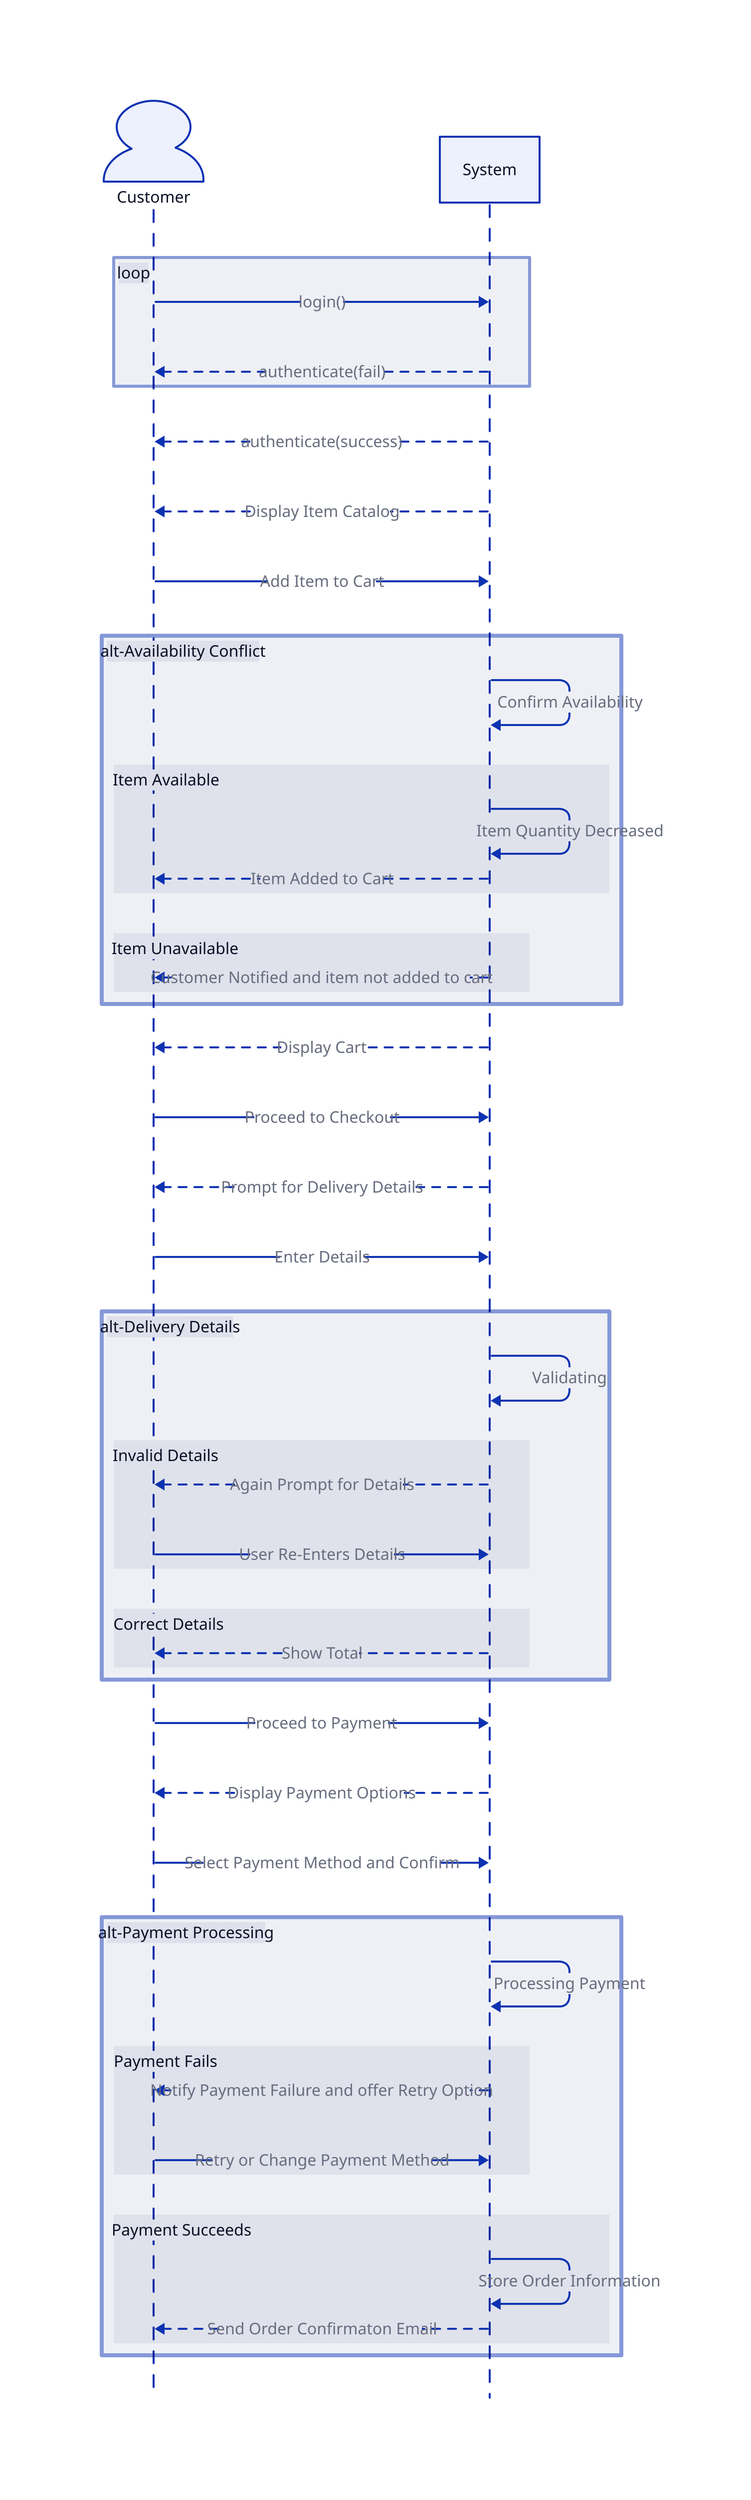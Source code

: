 shape: sequence_diagram

Customer: Customer {shape:person}
System: System

loop {
    Customer -> System: "login()"
    System -> Customer: "authenticate(fail)" {
        style: {
            stroke-dash:4
        }
    }
    style: {
        stroke-width: 3
    }
}
System -> Customer: "authenticate(success)" {
    style: {
        stroke-dash: 4
    }
}
System -> Customer: "Display Item Catalog" {
    style: {
        stroke-dash: 4
    }
}
Customer -> System: "Add Item to Cart"

alt1 label: "alt-Availability Conflict"{
    style:{
        stroke-width:4
    }
    System -> System: "Confirm Availability"
    if label: "Item Available"{
        System -> System: "Item Quantity Decreased"
        System -> Customer: "Item Added to Cart " {
        style: {
            stroke-dash: 4
        }
    }
    }
    else label: "Item Unavailable"{
        System -> Customer: "Customer Notified and item not added to cart" {
            style: {
                stroke-dash: 4
            }
        }
    }
}
System -> Customer: "Display Cart" {
    style: {
        stroke-dash:4
    }
}
Customer -> System: "Proceed to Checkout"

System -> Customer: "Prompt for Delivery Details" {
    style: {
        stroke-dash:4
    }
}
Customer -> System: "Enter Details"
alt label:"alt-Delivery Details"{
    System -> System: "Validating"
    if label:"Invalid Details"{
        System -> Customer: "Again Prompt for Details" {
            style: {
                stroke-dash:4
            }
    }
    Customer -> System: "User Re-Enters Details"  
}
else label:"Correct Details"{
    System -> Customer: "Show Total" {
        style: {
            stroke-dash:4
        }
}
}
style:{
    stroke-width:4
}
}
Customer -> System :"Proceed to Payment"
System -> Customer: "Display Payment Options" {
    style: {
        stroke-dash:4
    }
}
Customer -> System :"Select Payment Method and Confirm"

alt2 label:"alt-Payment Processing"{
    System -> System: "Processing Payment"
    if label:"Payment Fails"{
        System -> Customer: "Notify Payment Failure and offer Retry Option" {
            style: {
                stroke-dash:4
            }
    }
    Customer -> System: "Retry or Change Payment Method"  
}
else label:"Payment Succeeds"{
    System -> System :"Store Order Information"
    System -> Customer: "Send Order Confirmaton Email" {
        style: {
            stroke-dash:4
        }
}
}
style:{
    stroke-width:4
}
}
